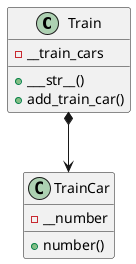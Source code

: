 @startuml
class Train{
    -__train_cars
    +___str__()
    +add_train_car()
}

class TrainCar{
    -__number
    +number()
}

Train *--> TrainCar
@enduml